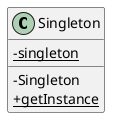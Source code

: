 @startuml

skinparam classAttributeIconSize 0
class Singleton {
    {static} -singleton
    {method} -Singleton
    {static}{method} +getInstance
}

@enduml
